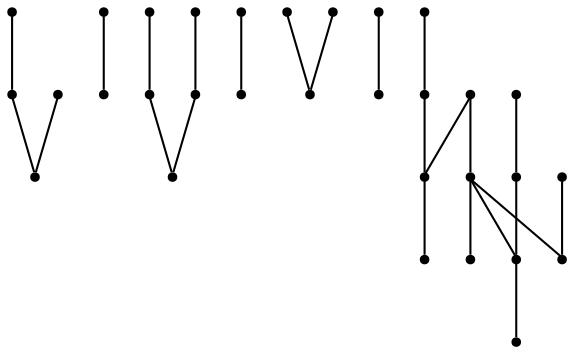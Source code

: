 graph {
  node [shape=point,comment="{\"directed\":false,\"doi\":\"10.1007/3-540-44541-2_35\",\"figure\":\"? (3)\"}"]

  v0 [pos="1466.7499860127768,427.0000560309297"]
  v1 [pos="1442.2500292460124,478.0000789191133"]
  v2 [pos="1418.2499885559082,523.5000077114311"]
  v3 [pos="1382.24999109904,523.5000077114311"]
  v4 [pos="1358.2500139872234,475.4999899095104"]
  v5 [pos="1358.2500139872234,571.5000255133516"]
  v6 [pos="1333.7499936421714,379.50001788395696"]
  v7 [pos="1332.2499910990398,427.0000560309297"]
  v8 [pos="1310.249996185303,475.4999899095104"]
  v9 [pos="1322.249984741211,571.5000255133516"]
  v10 [pos="1261.7499987284343,523.500007711431"]
  v11 [pos="1273.249975840251,475.4999899095104"]
  v12 [pos="1249.7500101725261,427.0000560309297"]
  v13 [pos="1225.750001271566,523.500007711431"]
  v14 [pos="1213.749980926514,475.4999899095104"]
  v15 [pos="1201.249980926514,427.0000560309297"]
  v16 [pos="1189.7500038146973,523.5000077114311"]
  v17 [pos="1116.7499860127768,475.4999899095104"]
  v18 [pos="1044.74999109904,427.0000560309297"]
  v19 [pos="1020.7500139872234,475.4999899095104"]
  v20 [pos="996.7500050862631,523.5000077114311"]
  v21 [pos="972.249984741211,475.4999899095104"]
  v22 [pos="948.2499758402507,379.50001788395707"]
  v23 [pos="945.7500139872234,427.0000560309297"]
  v24 [pos="924.2499987284343,475.4999899095104"]
  v25 [pos="936.2500190734864,571.5000255133516"]
  v26 [pos="875.7499853769939,523.500007711431"]
  v27 [pos="900.2499898274741,427.0000560309297"]
  v28 [pos="863.7500127156576,475.4999899095104"]
  v29 [pos="803.749990463257,475.4999899095104"]
  v30 [pos="851.7499923706056,427.0000560309297"]

  v0 -- v1 [id="-1",pos="1466.7499860127768,427.0000560309297 1442.2500292460124,478.0000789191133 1442.2500292460124,478.0000789191133 1442.2500292460124,478.0000789191133"]
  v30 -- v28 [id="-2",pos="851.7499923706056,427.0000560309297 863.7500127156576,475.4999899095104 863.7500127156576,475.4999899095104 863.7500127156576,475.4999899095104"]
  v26 -- v29 [id="-3",pos="875.7499853769939,523.500007711431 803.749990463257,475.4999899095104 803.749990463257,475.4999899095104 803.749990463257,475.4999899095104"]
  v26 -- v28 [id="-4",pos="875.7499853769939,523.500007711431 863.7500127156576,475.4999899095104 863.7500127156576,475.4999899095104 863.7500127156576,475.4999899095104"]
  v26 -- v24 [id="-5",pos="875.7499853769939,523.500007711431 924.2499987284343,475.4999899095104 924.2499987284343,475.4999899095104 924.2499987284343,475.4999899095104"]
  v24 -- v27 [id="-6",pos="924.2499987284343,475.4999899095104 900.2499898274741,427.0000560309297 900.2499898274741,427.0000560309297 900.2499898274741,427.0000560309297"]
  v25 -- v26 [id="-7",pos="936.2500190734864,571.5000255133516 875.7499853769939,523.500007711431 875.7499853769939,523.500007711431 875.7499853769939,523.500007711431"]
  v25 -- v20 [id="-8",pos="936.2500190734864,571.5000255133516 996.7500050862631,523.5000077114311 996.7500050862631,523.5000077114311 996.7500050862631,523.5000077114311"]
  v23 -- v24 [id="-9",pos="945.7500139872234,427.0000560309297 924.2499987284343,475.4999899095104 924.2499987284343,475.4999899095104 924.2499987284343,475.4999899095104"]
  v22 -- v23 [id="-10",pos="948.2499758402507,379.50001788395707 945.7500139872234,427.0000560309297 945.7500139872234,427.0000560309297 945.7500139872234,427.0000560309297"]
  v20 -- v21 [id="-11",pos="996.7500050862631,523.5000077114311 972.249984741211,475.4999899095104 972.249984741211,475.4999899095104 972.249984741211,475.4999899095104"]
  v19 -- v20 [id="-12",pos="1020.7500139872234,475.4999899095104 996.7500050862631,523.5000077114311 996.7500050862631,523.5000077114311 996.7500050862631,523.5000077114311"]
  v18 -- v19 [id="-13",pos="1044.74999109904,427.0000560309297 1020.7500139872234,475.4999899095104 1020.7500139872234,475.4999899095104 1020.7500139872234,475.4999899095104"]
  v16 -- v17 [id="-14",pos="1189.7500038146973,523.5000077114311 1116.7499860127768,475.4999899095104 1116.7499860127768,475.4999899095104 1116.7499860127768,475.4999899095104"]
  v15 -- v14 [id="-15",pos="1201.249980926514,427.0000560309297 1213.749980926514,475.4999899095104 1213.749980926514,475.4999899095104 1213.749980926514,475.4999899095104"]
  v13 -- v14 [id="-16",pos="1225.750001271566,523.500007711431 1213.749980926514,475.4999899095104 1213.749980926514,475.4999899095104 1213.749980926514,475.4999899095104"]
  v10 -- v8 [id="-17",pos="1261.7499987284343,523.500007711431 1310.249996185303,475.4999899095104 1310.249996185303,475.4999899095104 1310.249996185303,475.4999899095104"]
  v11 -- v12 [id="-18",pos="1273.249975840251,475.4999899095104 1249.7500101725261,427.0000560309297 1249.7500101725261,427.0000560309297 1249.7500101725261,427.0000560309297"]
  v9 -- v10 [id="-19",pos="1322.249984741211,571.5000255133516 1261.7499987284343,523.500007711431 1261.7499987284343,523.500007711431 1261.7499987284343,523.500007711431"]
  v7 -- v8 [id="-20",pos="1332.2499910990398,427.0000560309297 1310.249996185303,475.4999899095104 1310.249996185303,475.4999899095104 1310.249996185303,475.4999899095104"]
  v6 -- v7 [id="-21",pos="1333.7499936421714,379.50001788395696 1332.2499910990398,427.0000560309297 1332.2499910990398,427.0000560309297 1332.2499910990398,427.0000560309297"]
  v5 -- v2 [id="-22",pos="1358.2500139872234,571.5000255133516 1418.2499885559082,523.5000077114311 1418.2499885559082,523.5000077114311 1418.2499885559082,523.5000077114311"]
  v3 -- v4 [id="-23",pos="1382.24999109904,523.5000077114311 1358.2500139872234,475.4999899095104 1358.2500139872234,475.4999899095104 1358.2500139872234,475.4999899095104"]
  v1 -- v2 [id="-24",pos="1442.2500292460124,478.0000789191133 1418.2499885559082,523.5000077114311 1418.2499885559082,523.5000077114311 1418.2499885559082,523.5000077114311"]
}
